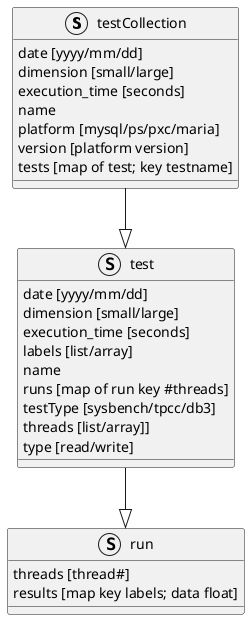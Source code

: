 @startuml
'https://plantuml.com/class-diagram

struct testCollection
struct test
struct run

testCollection --|> test
test --|> run



Struct testCollection{
date [yyyy/mm/dd]
dimension [small/large]
execution_time [seconds]
name
platform [mysql/ps/pxc/maria]
version [platform version]
tests [map of test; key testname]
}


Struct run{
threads [thread#]
results [map key labels; data float]
}

struct test {
date [yyyy/mm/dd]
dimension [small/large]
execution_time [seconds]
labels [list/array]
name
runs [map of run key #threads]
testType [sysbench/tpcc/db3]
threads [list/array]]
type [read/write]
}


@enduml